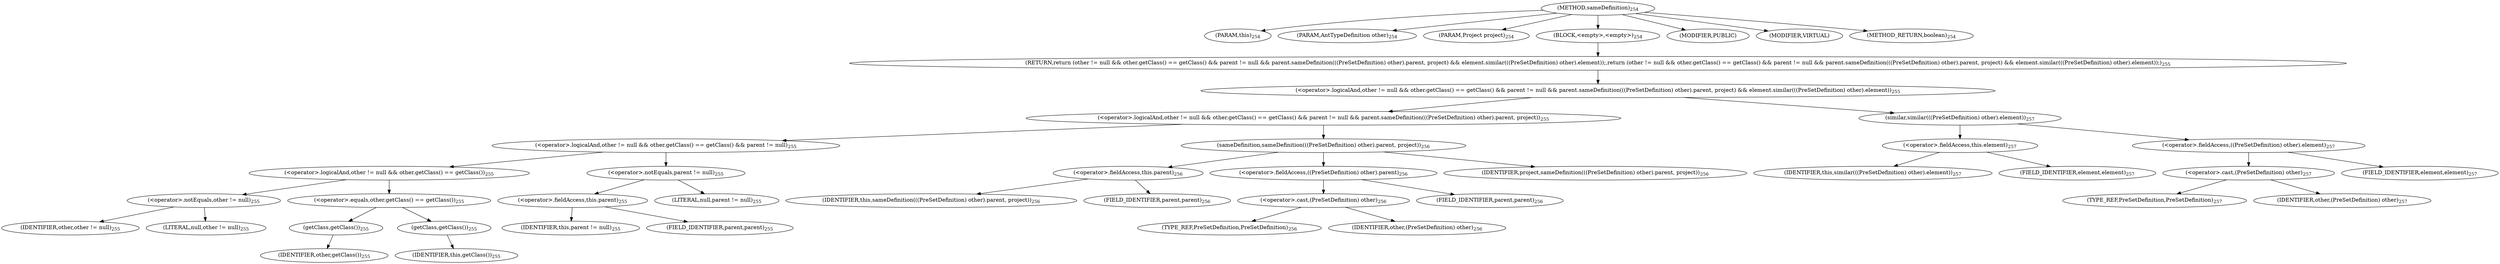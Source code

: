 digraph "sameDefinition" {  
"424" [label = <(METHOD,sameDefinition)<SUB>254</SUB>> ]
"20" [label = <(PARAM,this)<SUB>254</SUB>> ]
"425" [label = <(PARAM,AntTypeDefinition other)<SUB>254</SUB>> ]
"426" [label = <(PARAM,Project project)<SUB>254</SUB>> ]
"427" [label = <(BLOCK,&lt;empty&gt;,&lt;empty&gt;)<SUB>254</SUB>> ]
"428" [label = <(RETURN,return (other != null &amp;&amp; other.getClass() == getClass() &amp;&amp; parent != null &amp;&amp; parent.sameDefinition(((PreSetDefinition) other).parent, project) &amp;&amp; element.similar(((PreSetDefinition) other).element));,return (other != null &amp;&amp; other.getClass() == getClass() &amp;&amp; parent != null &amp;&amp; parent.sameDefinition(((PreSetDefinition) other).parent, project) &amp;&amp; element.similar(((PreSetDefinition) other).element));)<SUB>255</SUB>> ]
"429" [label = <(&lt;operator&gt;.logicalAnd,other != null &amp;&amp; other.getClass() == getClass() &amp;&amp; parent != null &amp;&amp; parent.sameDefinition(((PreSetDefinition) other).parent, project) &amp;&amp; element.similar(((PreSetDefinition) other).element))<SUB>255</SUB>> ]
"430" [label = <(&lt;operator&gt;.logicalAnd,other != null &amp;&amp; other.getClass() == getClass() &amp;&amp; parent != null &amp;&amp; parent.sameDefinition(((PreSetDefinition) other).parent, project))<SUB>255</SUB>> ]
"431" [label = <(&lt;operator&gt;.logicalAnd,other != null &amp;&amp; other.getClass() == getClass() &amp;&amp; parent != null)<SUB>255</SUB>> ]
"432" [label = <(&lt;operator&gt;.logicalAnd,other != null &amp;&amp; other.getClass() == getClass())<SUB>255</SUB>> ]
"433" [label = <(&lt;operator&gt;.notEquals,other != null)<SUB>255</SUB>> ]
"434" [label = <(IDENTIFIER,other,other != null)<SUB>255</SUB>> ]
"435" [label = <(LITERAL,null,other != null)<SUB>255</SUB>> ]
"436" [label = <(&lt;operator&gt;.equals,other.getClass() == getClass())<SUB>255</SUB>> ]
"437" [label = <(getClass,getClass())<SUB>255</SUB>> ]
"438" [label = <(IDENTIFIER,other,getClass())<SUB>255</SUB>> ]
"439" [label = <(getClass,getClass())<SUB>255</SUB>> ]
"19" [label = <(IDENTIFIER,this,getClass())<SUB>255</SUB>> ]
"440" [label = <(&lt;operator&gt;.notEquals,parent != null)<SUB>255</SUB>> ]
"441" [label = <(&lt;operator&gt;.fieldAccess,this.parent)<SUB>255</SUB>> ]
"442" [label = <(IDENTIFIER,this,parent != null)<SUB>255</SUB>> ]
"443" [label = <(FIELD_IDENTIFIER,parent,parent)<SUB>255</SUB>> ]
"444" [label = <(LITERAL,null,parent != null)<SUB>255</SUB>> ]
"445" [label = <(sameDefinition,sameDefinition(((PreSetDefinition) other).parent, project))<SUB>256</SUB>> ]
"446" [label = <(&lt;operator&gt;.fieldAccess,this.parent)<SUB>256</SUB>> ]
"447" [label = <(IDENTIFIER,this,sameDefinition(((PreSetDefinition) other).parent, project))<SUB>256</SUB>> ]
"448" [label = <(FIELD_IDENTIFIER,parent,parent)<SUB>256</SUB>> ]
"449" [label = <(&lt;operator&gt;.fieldAccess,((PreSetDefinition) other).parent)<SUB>256</SUB>> ]
"450" [label = <(&lt;operator&gt;.cast,(PreSetDefinition) other)<SUB>256</SUB>> ]
"451" [label = <(TYPE_REF,PreSetDefinition,PreSetDefinition)<SUB>256</SUB>> ]
"452" [label = <(IDENTIFIER,other,(PreSetDefinition) other)<SUB>256</SUB>> ]
"453" [label = <(FIELD_IDENTIFIER,parent,parent)<SUB>256</SUB>> ]
"454" [label = <(IDENTIFIER,project,sameDefinition(((PreSetDefinition) other).parent, project))<SUB>256</SUB>> ]
"455" [label = <(similar,similar(((PreSetDefinition) other).element))<SUB>257</SUB>> ]
"456" [label = <(&lt;operator&gt;.fieldAccess,this.element)<SUB>257</SUB>> ]
"457" [label = <(IDENTIFIER,this,similar(((PreSetDefinition) other).element))<SUB>257</SUB>> ]
"458" [label = <(FIELD_IDENTIFIER,element,element)<SUB>257</SUB>> ]
"459" [label = <(&lt;operator&gt;.fieldAccess,((PreSetDefinition) other).element)<SUB>257</SUB>> ]
"460" [label = <(&lt;operator&gt;.cast,(PreSetDefinition) other)<SUB>257</SUB>> ]
"461" [label = <(TYPE_REF,PreSetDefinition,PreSetDefinition)<SUB>257</SUB>> ]
"462" [label = <(IDENTIFIER,other,(PreSetDefinition) other)<SUB>257</SUB>> ]
"463" [label = <(FIELD_IDENTIFIER,element,element)<SUB>257</SUB>> ]
"464" [label = <(MODIFIER,PUBLIC)> ]
"465" [label = <(MODIFIER,VIRTUAL)> ]
"466" [label = <(METHOD_RETURN,boolean)<SUB>254</SUB>> ]
  "424" -> "20" 
  "424" -> "425" 
  "424" -> "426" 
  "424" -> "427" 
  "424" -> "464" 
  "424" -> "465" 
  "424" -> "466" 
  "427" -> "428" 
  "428" -> "429" 
  "429" -> "430" 
  "429" -> "455" 
  "430" -> "431" 
  "430" -> "445" 
  "431" -> "432" 
  "431" -> "440" 
  "432" -> "433" 
  "432" -> "436" 
  "433" -> "434" 
  "433" -> "435" 
  "436" -> "437" 
  "436" -> "439" 
  "437" -> "438" 
  "439" -> "19" 
  "440" -> "441" 
  "440" -> "444" 
  "441" -> "442" 
  "441" -> "443" 
  "445" -> "446" 
  "445" -> "449" 
  "445" -> "454" 
  "446" -> "447" 
  "446" -> "448" 
  "449" -> "450" 
  "449" -> "453" 
  "450" -> "451" 
  "450" -> "452" 
  "455" -> "456" 
  "455" -> "459" 
  "456" -> "457" 
  "456" -> "458" 
  "459" -> "460" 
  "459" -> "463" 
  "460" -> "461" 
  "460" -> "462" 
}

